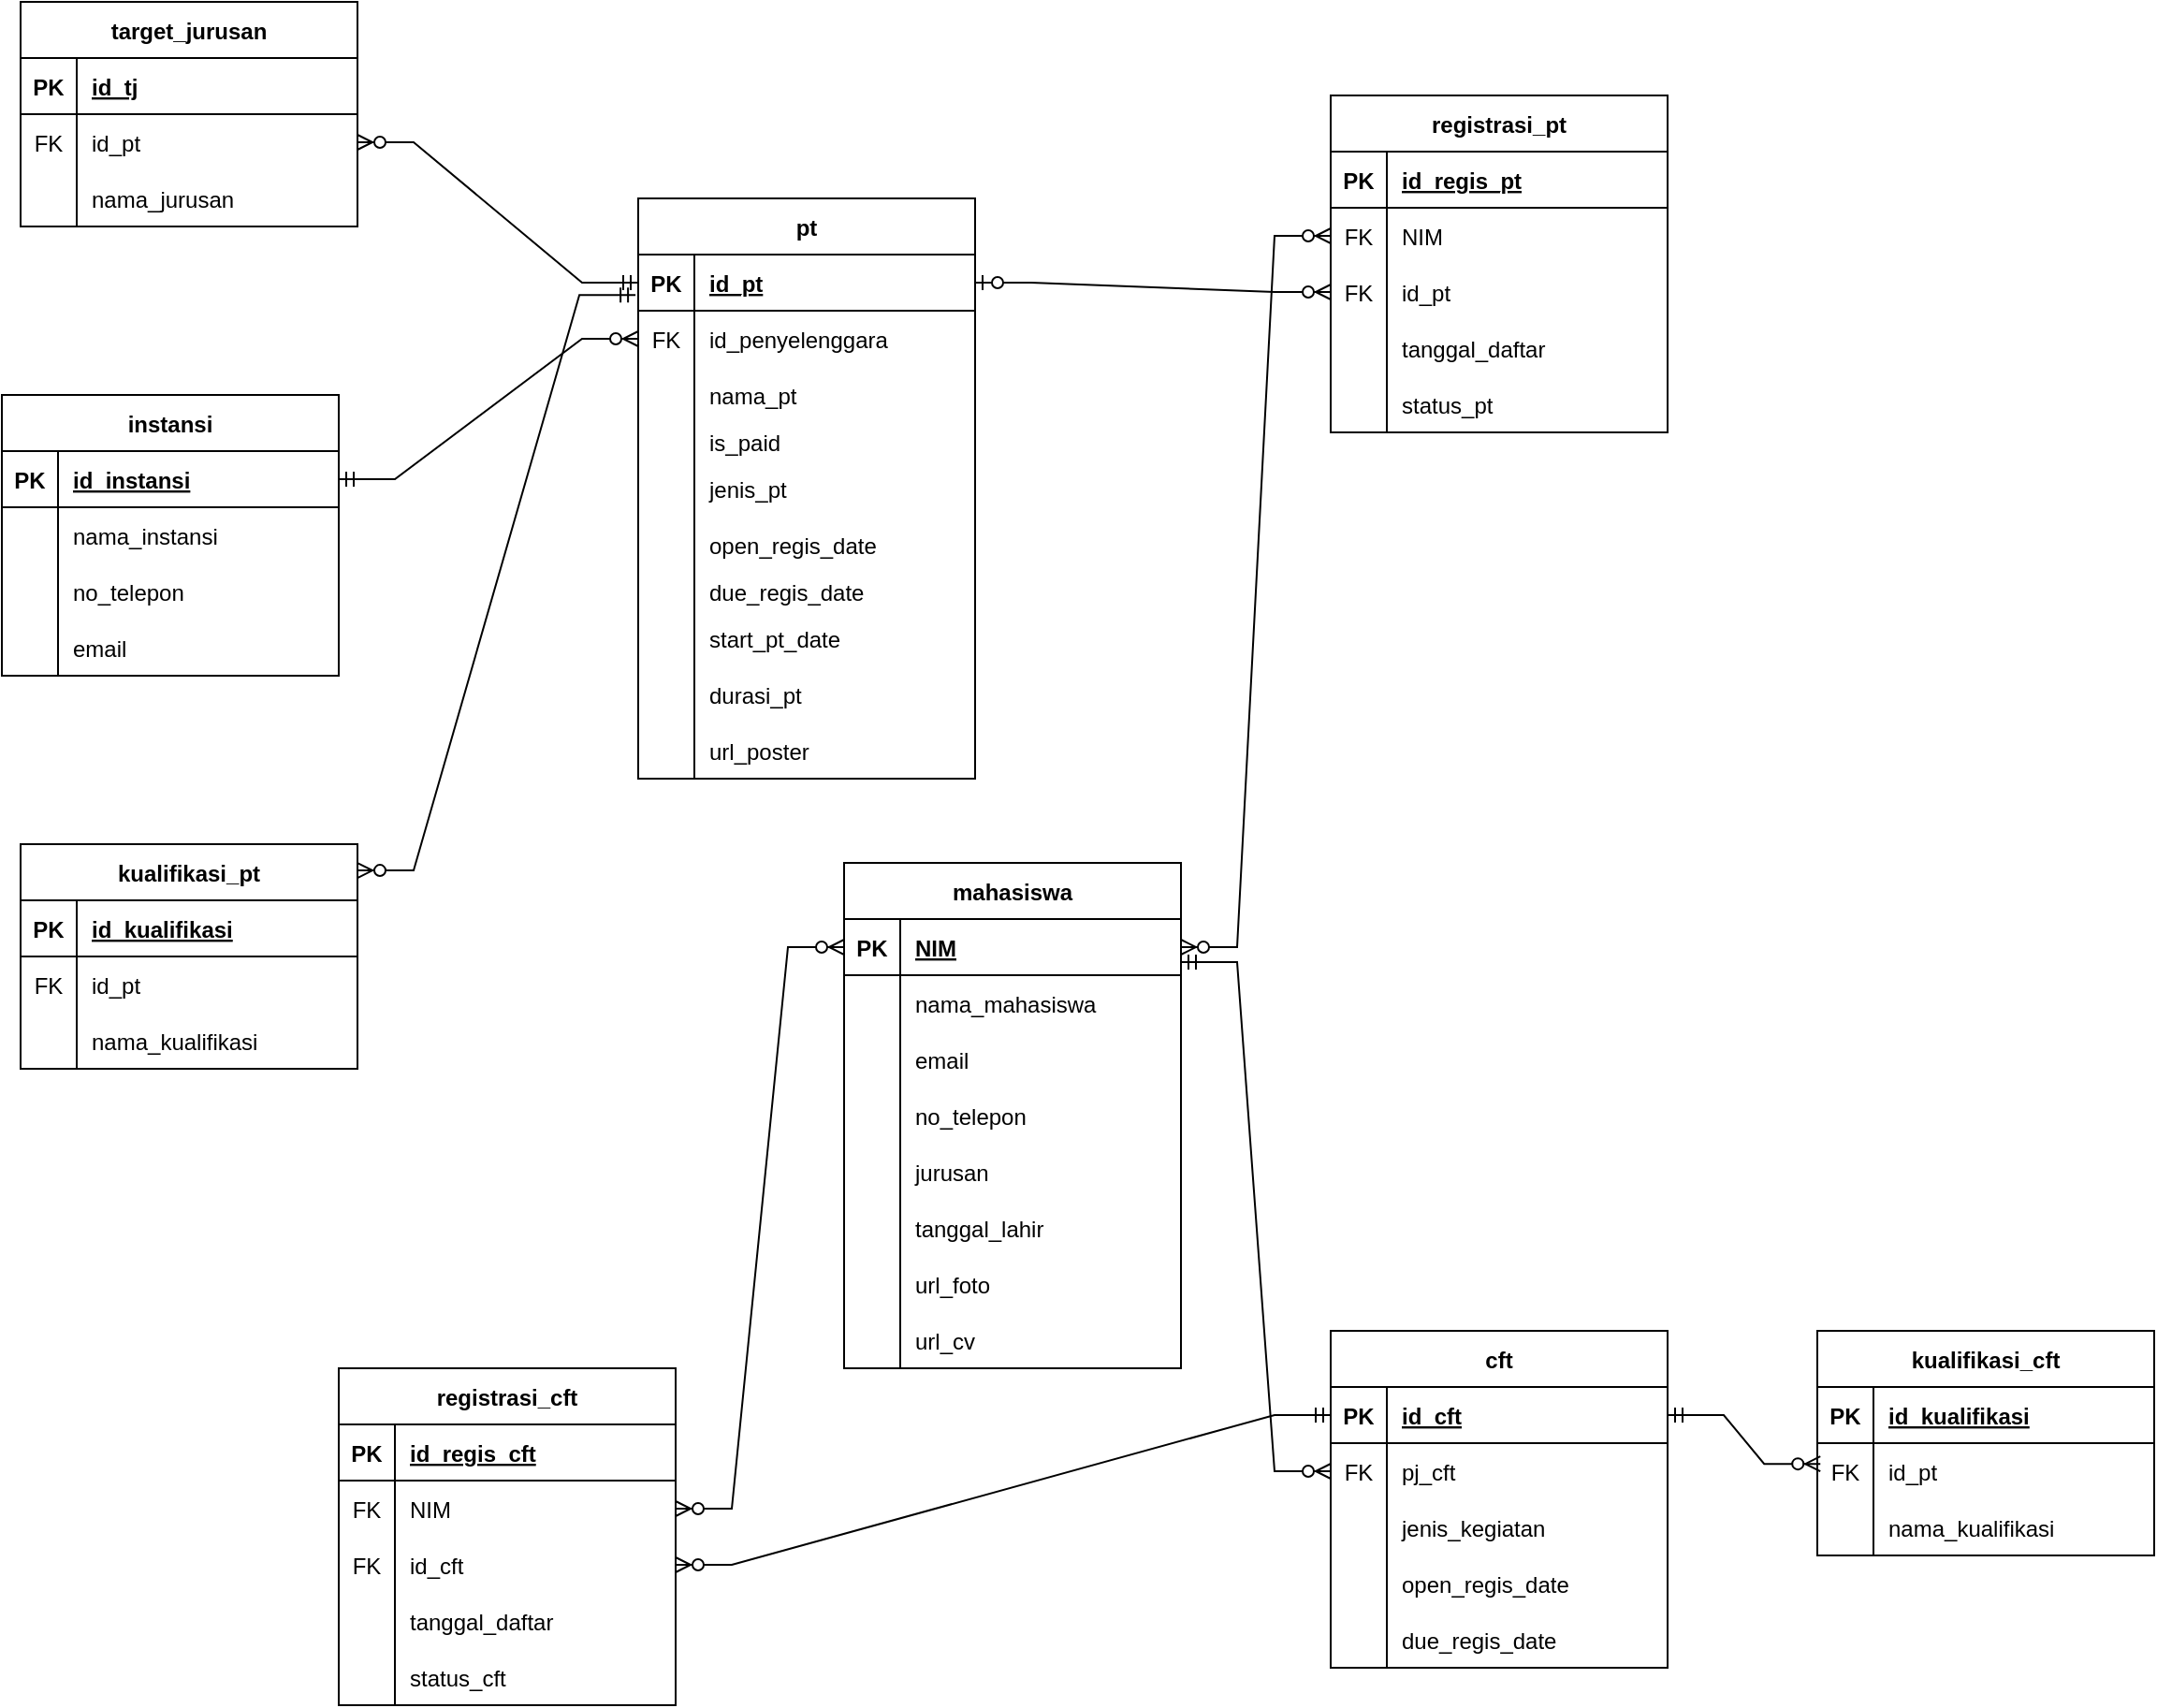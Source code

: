 <mxfile version="20.6.0" type="device"><diagram id="WjfUCQOOP_43zm4SCbay" name="Page-1"><mxGraphModel dx="3077" dy="1246" grid="1" gridSize="10" guides="1" tooltips="1" connect="1" arrows="1" fold="1" page="1" pageScale="1" pageWidth="850" pageHeight="1100" math="0" shadow="0"><root><mxCell id="0"/><mxCell id="1" parent="0"/><mxCell id="ryHp4ovBqDOJSFz37qGs-1" value="pt" style="shape=table;startSize=30;container=1;collapsible=1;childLayout=tableLayout;fixedRows=1;rowLines=0;fontStyle=1;align=center;resizeLast=1;" parent="1" vertex="1"><mxGeometry x="-140" y="165" width="180" height="310" as="geometry"/></mxCell><mxCell id="ryHp4ovBqDOJSFz37qGs-2" value="" style="shape=tableRow;horizontal=0;startSize=0;swimlaneHead=0;swimlaneBody=0;fillColor=none;collapsible=0;dropTarget=0;points=[[0,0.5],[1,0.5]];portConstraint=eastwest;top=0;left=0;right=0;bottom=1;" parent="ryHp4ovBqDOJSFz37qGs-1" vertex="1"><mxGeometry y="30" width="180" height="30" as="geometry"/></mxCell><mxCell id="ryHp4ovBqDOJSFz37qGs-3" value="PK" style="shape=partialRectangle;connectable=0;fillColor=none;top=0;left=0;bottom=0;right=0;fontStyle=1;overflow=hidden;" parent="ryHp4ovBqDOJSFz37qGs-2" vertex="1"><mxGeometry width="30" height="30" as="geometry"><mxRectangle width="30" height="30" as="alternateBounds"/></mxGeometry></mxCell><mxCell id="ryHp4ovBqDOJSFz37qGs-4" value="id_pt" style="shape=partialRectangle;connectable=0;fillColor=none;top=0;left=0;bottom=0;right=0;align=left;spacingLeft=6;fontStyle=5;overflow=hidden;" parent="ryHp4ovBqDOJSFz37qGs-2" vertex="1"><mxGeometry x="30" width="150" height="30" as="geometry"><mxRectangle width="150" height="30" as="alternateBounds"/></mxGeometry></mxCell><mxCell id="ryHp4ovBqDOJSFz37qGs-257" value="" style="shape=tableRow;horizontal=0;startSize=0;swimlaneHead=0;swimlaneBody=0;fillColor=none;collapsible=0;dropTarget=0;points=[[0,0.5],[1,0.5]];portConstraint=eastwest;top=0;left=0;right=0;bottom=0;" parent="ryHp4ovBqDOJSFz37qGs-1" vertex="1"><mxGeometry y="60" width="180" height="30" as="geometry"/></mxCell><mxCell id="ryHp4ovBqDOJSFz37qGs-258" value="FK" style="shape=partialRectangle;connectable=0;fillColor=none;top=0;left=0;bottom=0;right=0;fontStyle=0;overflow=hidden;" parent="ryHp4ovBqDOJSFz37qGs-257" vertex="1"><mxGeometry width="30" height="30" as="geometry"><mxRectangle width="30" height="30" as="alternateBounds"/></mxGeometry></mxCell><mxCell id="ryHp4ovBqDOJSFz37qGs-259" value="id_penyelenggara" style="shape=partialRectangle;connectable=0;fillColor=none;top=0;left=0;bottom=0;right=0;align=left;spacingLeft=6;fontStyle=0;overflow=hidden;" parent="ryHp4ovBqDOJSFz37qGs-257" vertex="1"><mxGeometry x="30" width="150" height="30" as="geometry"><mxRectangle width="150" height="30" as="alternateBounds"/></mxGeometry></mxCell><mxCell id="ryHp4ovBqDOJSFz37qGs-5" value="" style="shape=tableRow;horizontal=0;startSize=0;swimlaneHead=0;swimlaneBody=0;fillColor=none;collapsible=0;dropTarget=0;points=[[0,0.5],[1,0.5]];portConstraint=eastwest;top=0;left=0;right=0;bottom=0;" parent="ryHp4ovBqDOJSFz37qGs-1" vertex="1"><mxGeometry y="90" width="180" height="30" as="geometry"/></mxCell><mxCell id="ryHp4ovBqDOJSFz37qGs-6" value="" style="shape=partialRectangle;connectable=0;fillColor=none;top=0;left=0;bottom=0;right=0;editable=1;overflow=hidden;" parent="ryHp4ovBqDOJSFz37qGs-5" vertex="1"><mxGeometry width="30" height="30" as="geometry"><mxRectangle width="30" height="30" as="alternateBounds"/></mxGeometry></mxCell><mxCell id="ryHp4ovBqDOJSFz37qGs-7" value="nama_pt" style="shape=partialRectangle;connectable=0;fillColor=none;top=0;left=0;bottom=0;right=0;align=left;spacingLeft=6;overflow=hidden;" parent="ryHp4ovBqDOJSFz37qGs-5" vertex="1"><mxGeometry x="30" width="150" height="30" as="geometry"><mxRectangle width="150" height="30" as="alternateBounds"/></mxGeometry></mxCell><mxCell id="ryHp4ovBqDOJSFz37qGs-8" value="" style="shape=tableRow;horizontal=0;startSize=0;swimlaneHead=0;swimlaneBody=0;fillColor=none;collapsible=0;dropTarget=0;points=[[0,0.5],[1,0.5]];portConstraint=eastwest;top=0;left=0;right=0;bottom=0;" parent="ryHp4ovBqDOJSFz37qGs-1" vertex="1"><mxGeometry y="120" width="180" height="20" as="geometry"/></mxCell><mxCell id="ryHp4ovBqDOJSFz37qGs-9" value="" style="shape=partialRectangle;connectable=0;fillColor=none;top=0;left=0;bottom=0;right=0;editable=1;overflow=hidden;" parent="ryHp4ovBqDOJSFz37qGs-8" vertex="1"><mxGeometry width="30" height="20" as="geometry"><mxRectangle width="30" height="20" as="alternateBounds"/></mxGeometry></mxCell><mxCell id="ryHp4ovBqDOJSFz37qGs-10" value="is_paid" style="shape=partialRectangle;connectable=0;fillColor=none;top=0;left=0;bottom=0;right=0;align=left;spacingLeft=6;overflow=hidden;" parent="ryHp4ovBqDOJSFz37qGs-8" vertex="1"><mxGeometry x="30" width="150" height="20" as="geometry"><mxRectangle width="150" height="20" as="alternateBounds"/></mxGeometry></mxCell><mxCell id="ryHp4ovBqDOJSFz37qGs-11" value="" style="shape=tableRow;horizontal=0;startSize=0;swimlaneHead=0;swimlaneBody=0;fillColor=none;collapsible=0;dropTarget=0;points=[[0,0.5],[1,0.5]];portConstraint=eastwest;top=0;left=0;right=0;bottom=0;" parent="ryHp4ovBqDOJSFz37qGs-1" vertex="1"><mxGeometry y="140" width="180" height="30" as="geometry"/></mxCell><mxCell id="ryHp4ovBqDOJSFz37qGs-12" value="" style="shape=partialRectangle;connectable=0;fillColor=none;top=0;left=0;bottom=0;right=0;editable=1;overflow=hidden;" parent="ryHp4ovBqDOJSFz37qGs-11" vertex="1"><mxGeometry width="30" height="30" as="geometry"><mxRectangle width="30" height="30" as="alternateBounds"/></mxGeometry></mxCell><mxCell id="ryHp4ovBqDOJSFz37qGs-13" value="jenis_pt" style="shape=partialRectangle;connectable=0;fillColor=none;top=0;left=0;bottom=0;right=0;align=left;spacingLeft=6;overflow=hidden;" parent="ryHp4ovBqDOJSFz37qGs-11" vertex="1"><mxGeometry x="30" width="150" height="30" as="geometry"><mxRectangle width="150" height="30" as="alternateBounds"/></mxGeometry></mxCell><mxCell id="ryHp4ovBqDOJSFz37qGs-14" value="" style="shape=tableRow;horizontal=0;startSize=0;swimlaneHead=0;swimlaneBody=0;fillColor=none;collapsible=0;dropTarget=0;points=[[0,0.5],[1,0.5]];portConstraint=eastwest;top=0;left=0;right=0;bottom=0;" parent="ryHp4ovBqDOJSFz37qGs-1" vertex="1"><mxGeometry y="170" width="180" height="30" as="geometry"/></mxCell><mxCell id="ryHp4ovBqDOJSFz37qGs-15" value="" style="shape=partialRectangle;connectable=0;fillColor=none;top=0;left=0;bottom=0;right=0;editable=1;overflow=hidden;" parent="ryHp4ovBqDOJSFz37qGs-14" vertex="1"><mxGeometry width="30" height="30" as="geometry"><mxRectangle width="30" height="30" as="alternateBounds"/></mxGeometry></mxCell><mxCell id="ryHp4ovBqDOJSFz37qGs-16" value="open_regis_date    " style="shape=partialRectangle;connectable=0;fillColor=none;top=0;left=0;bottom=0;right=0;align=left;spacingLeft=6;overflow=hidden;" parent="ryHp4ovBqDOJSFz37qGs-14" vertex="1"><mxGeometry x="30" width="150" height="30" as="geometry"><mxRectangle width="150" height="30" as="alternateBounds"/></mxGeometry></mxCell><mxCell id="ryHp4ovBqDOJSFz37qGs-17" value="" style="shape=tableRow;horizontal=0;startSize=0;swimlaneHead=0;swimlaneBody=0;fillColor=none;collapsible=0;dropTarget=0;points=[[0,0.5],[1,0.5]];portConstraint=eastwest;top=0;left=0;right=0;bottom=0;" parent="ryHp4ovBqDOJSFz37qGs-1" vertex="1"><mxGeometry y="200" width="180" height="20" as="geometry"/></mxCell><mxCell id="ryHp4ovBqDOJSFz37qGs-18" value="" style="shape=partialRectangle;connectable=0;fillColor=none;top=0;left=0;bottom=0;right=0;editable=1;overflow=hidden;" parent="ryHp4ovBqDOJSFz37qGs-17" vertex="1"><mxGeometry width="30" height="20" as="geometry"><mxRectangle width="30" height="20" as="alternateBounds"/></mxGeometry></mxCell><mxCell id="ryHp4ovBqDOJSFz37qGs-19" value="due_regis_date" style="shape=partialRectangle;connectable=0;fillColor=none;top=0;left=0;bottom=0;right=0;align=left;spacingLeft=6;overflow=hidden;" parent="ryHp4ovBqDOJSFz37qGs-17" vertex="1"><mxGeometry x="30" width="150" height="20" as="geometry"><mxRectangle width="150" height="20" as="alternateBounds"/></mxGeometry></mxCell><mxCell id="ryHp4ovBqDOJSFz37qGs-20" value="" style="shape=tableRow;horizontal=0;startSize=0;swimlaneHead=0;swimlaneBody=0;fillColor=none;collapsible=0;dropTarget=0;points=[[0,0.5],[1,0.5]];portConstraint=eastwest;top=0;left=0;right=0;bottom=0;" parent="ryHp4ovBqDOJSFz37qGs-1" vertex="1"><mxGeometry y="220" width="180" height="30" as="geometry"/></mxCell><mxCell id="ryHp4ovBqDOJSFz37qGs-21" value="" style="shape=partialRectangle;connectable=0;fillColor=none;top=0;left=0;bottom=0;right=0;editable=1;overflow=hidden;" parent="ryHp4ovBqDOJSFz37qGs-20" vertex="1"><mxGeometry width="30" height="30" as="geometry"><mxRectangle width="30" height="30" as="alternateBounds"/></mxGeometry></mxCell><mxCell id="ryHp4ovBqDOJSFz37qGs-22" value="start_pt_date" style="shape=partialRectangle;connectable=0;fillColor=none;top=0;left=0;bottom=0;right=0;align=left;spacingLeft=6;overflow=hidden;" parent="ryHp4ovBqDOJSFz37qGs-20" vertex="1"><mxGeometry x="30" width="150" height="30" as="geometry"><mxRectangle width="150" height="30" as="alternateBounds"/></mxGeometry></mxCell><mxCell id="ryHp4ovBqDOJSFz37qGs-23" value="" style="shape=tableRow;horizontal=0;startSize=0;swimlaneHead=0;swimlaneBody=0;fillColor=none;collapsible=0;dropTarget=0;points=[[0,0.5],[1,0.5]];portConstraint=eastwest;top=0;left=0;right=0;bottom=0;" parent="ryHp4ovBqDOJSFz37qGs-1" vertex="1"><mxGeometry y="250" width="180" height="30" as="geometry"/></mxCell><mxCell id="ryHp4ovBqDOJSFz37qGs-24" value="" style="shape=partialRectangle;connectable=0;fillColor=none;top=0;left=0;bottom=0;right=0;editable=1;overflow=hidden;" parent="ryHp4ovBqDOJSFz37qGs-23" vertex="1"><mxGeometry width="30" height="30" as="geometry"><mxRectangle width="30" height="30" as="alternateBounds"/></mxGeometry></mxCell><mxCell id="ryHp4ovBqDOJSFz37qGs-25" value="durasi_pt" style="shape=partialRectangle;connectable=0;fillColor=none;top=0;left=0;bottom=0;right=0;align=left;spacingLeft=6;overflow=hidden;" parent="ryHp4ovBqDOJSFz37qGs-23" vertex="1"><mxGeometry x="30" width="150" height="30" as="geometry"><mxRectangle width="150" height="30" as="alternateBounds"/></mxGeometry></mxCell><mxCell id="ryHp4ovBqDOJSFz37qGs-33" value="" style="shape=tableRow;horizontal=0;startSize=0;swimlaneHead=0;swimlaneBody=0;fillColor=none;collapsible=0;dropTarget=0;points=[[0,0.5],[1,0.5]];portConstraint=eastwest;top=0;left=0;right=0;bottom=0;" parent="ryHp4ovBqDOJSFz37qGs-1" vertex="1"><mxGeometry y="280" width="180" height="30" as="geometry"/></mxCell><mxCell id="ryHp4ovBqDOJSFz37qGs-34" value="" style="shape=partialRectangle;connectable=0;fillColor=none;top=0;left=0;bottom=0;right=0;editable=1;overflow=hidden;" parent="ryHp4ovBqDOJSFz37qGs-33" vertex="1"><mxGeometry width="30" height="30" as="geometry"><mxRectangle width="30" height="30" as="alternateBounds"/></mxGeometry></mxCell><mxCell id="ryHp4ovBqDOJSFz37qGs-35" value="url_poster" style="shape=partialRectangle;connectable=0;fillColor=none;top=0;left=0;bottom=0;right=0;align=left;spacingLeft=6;overflow=hidden;" parent="ryHp4ovBqDOJSFz37qGs-33" vertex="1"><mxGeometry x="30" width="150" height="30" as="geometry"><mxRectangle width="150" height="30" as="alternateBounds"/></mxGeometry></mxCell><mxCell id="ryHp4ovBqDOJSFz37qGs-42" value="kualifikasi_pt" style="shape=table;startSize=30;container=1;collapsible=1;childLayout=tableLayout;fixedRows=1;rowLines=0;fontStyle=1;align=center;resizeLast=1;" parent="1" vertex="1"><mxGeometry x="-470" y="510" width="180" height="120" as="geometry"/></mxCell><mxCell id="ryHp4ovBqDOJSFz37qGs-43" value="" style="shape=tableRow;horizontal=0;startSize=0;swimlaneHead=0;swimlaneBody=0;fillColor=none;collapsible=0;dropTarget=0;points=[[0,0.5],[1,0.5]];portConstraint=eastwest;top=0;left=0;right=0;bottom=1;" parent="ryHp4ovBqDOJSFz37qGs-42" vertex="1"><mxGeometry y="30" width="180" height="30" as="geometry"/></mxCell><mxCell id="ryHp4ovBqDOJSFz37qGs-44" value="PK" style="shape=partialRectangle;connectable=0;fillColor=none;top=0;left=0;bottom=0;right=0;fontStyle=1;overflow=hidden;" parent="ryHp4ovBqDOJSFz37qGs-43" vertex="1"><mxGeometry width="30" height="30" as="geometry"><mxRectangle width="30" height="30" as="alternateBounds"/></mxGeometry></mxCell><mxCell id="ryHp4ovBqDOJSFz37qGs-45" value="id_kualifikasi" style="shape=partialRectangle;connectable=0;fillColor=none;top=0;left=0;bottom=0;right=0;align=left;spacingLeft=6;fontStyle=5;overflow=hidden;" parent="ryHp4ovBqDOJSFz37qGs-43" vertex="1"><mxGeometry x="30" width="150" height="30" as="geometry"><mxRectangle width="150" height="30" as="alternateBounds"/></mxGeometry></mxCell><mxCell id="ryHp4ovBqDOJSFz37qGs-58" value="" style="shape=tableRow;horizontal=0;startSize=0;swimlaneHead=0;swimlaneBody=0;fillColor=none;collapsible=0;dropTarget=0;points=[[0,0.5],[1,0.5]];portConstraint=eastwest;top=0;left=0;right=0;bottom=0;" parent="ryHp4ovBqDOJSFz37qGs-42" vertex="1"><mxGeometry y="60" width="180" height="30" as="geometry"/></mxCell><mxCell id="ryHp4ovBqDOJSFz37qGs-59" value="FK" style="shape=partialRectangle;connectable=0;fillColor=none;top=0;left=0;bottom=0;right=0;fontStyle=0;overflow=hidden;" parent="ryHp4ovBqDOJSFz37qGs-58" vertex="1"><mxGeometry width="30" height="30" as="geometry"><mxRectangle width="30" height="30" as="alternateBounds"/></mxGeometry></mxCell><mxCell id="ryHp4ovBqDOJSFz37qGs-60" value="id_pt" style="shape=partialRectangle;connectable=0;fillColor=none;top=0;left=0;bottom=0;right=0;align=left;spacingLeft=6;fontStyle=0;overflow=hidden;" parent="ryHp4ovBqDOJSFz37qGs-58" vertex="1"><mxGeometry x="30" width="150" height="30" as="geometry"><mxRectangle width="150" height="30" as="alternateBounds"/></mxGeometry></mxCell><mxCell id="ryHp4ovBqDOJSFz37qGs-61" value="" style="shape=tableRow;horizontal=0;startSize=0;swimlaneHead=0;swimlaneBody=0;fillColor=none;collapsible=0;dropTarget=0;points=[[0,0.5],[1,0.5]];portConstraint=eastwest;top=0;left=0;right=0;bottom=0;" parent="ryHp4ovBqDOJSFz37qGs-42" vertex="1"><mxGeometry y="90" width="180" height="30" as="geometry"/></mxCell><mxCell id="ryHp4ovBqDOJSFz37qGs-62" value="" style="shape=partialRectangle;connectable=0;fillColor=none;top=0;left=0;bottom=0;right=0;editable=1;overflow=hidden;" parent="ryHp4ovBqDOJSFz37qGs-61" vertex="1"><mxGeometry width="30" height="30" as="geometry"><mxRectangle width="30" height="30" as="alternateBounds"/></mxGeometry></mxCell><mxCell id="ryHp4ovBqDOJSFz37qGs-63" value="nama_kualifikasi" style="shape=partialRectangle;connectable=0;fillColor=none;top=0;left=0;bottom=0;right=0;align=left;spacingLeft=6;overflow=hidden;" parent="ryHp4ovBqDOJSFz37qGs-61" vertex="1"><mxGeometry x="30" width="150" height="30" as="geometry"><mxRectangle width="150" height="30" as="alternateBounds"/></mxGeometry></mxCell><mxCell id="ryHp4ovBqDOJSFz37qGs-64" value="target_jurusan" style="shape=table;startSize=30;container=1;collapsible=1;childLayout=tableLayout;fixedRows=1;rowLines=0;fontStyle=1;align=center;resizeLast=1;" parent="1" vertex="1"><mxGeometry x="-470" y="60" width="180" height="120" as="geometry"/></mxCell><mxCell id="ryHp4ovBqDOJSFz37qGs-65" value="" style="shape=tableRow;horizontal=0;startSize=0;swimlaneHead=0;swimlaneBody=0;fillColor=none;collapsible=0;dropTarget=0;points=[[0,0.5],[1,0.5]];portConstraint=eastwest;top=0;left=0;right=0;bottom=1;" parent="ryHp4ovBqDOJSFz37qGs-64" vertex="1"><mxGeometry y="30" width="180" height="30" as="geometry"/></mxCell><mxCell id="ryHp4ovBqDOJSFz37qGs-66" value="PK" style="shape=partialRectangle;connectable=0;fillColor=none;top=0;left=0;bottom=0;right=0;fontStyle=1;overflow=hidden;" parent="ryHp4ovBqDOJSFz37qGs-65" vertex="1"><mxGeometry width="30" height="30" as="geometry"><mxRectangle width="30" height="30" as="alternateBounds"/></mxGeometry></mxCell><mxCell id="ryHp4ovBqDOJSFz37qGs-67" value="id_tj" style="shape=partialRectangle;connectable=0;fillColor=none;top=0;left=0;bottom=0;right=0;align=left;spacingLeft=6;fontStyle=5;overflow=hidden;" parent="ryHp4ovBqDOJSFz37qGs-65" vertex="1"><mxGeometry x="30" width="150" height="30" as="geometry"><mxRectangle width="150" height="30" as="alternateBounds"/></mxGeometry></mxCell><mxCell id="ryHp4ovBqDOJSFz37qGs-77" value="" style="shape=tableRow;horizontal=0;startSize=0;swimlaneHead=0;swimlaneBody=0;fillColor=none;collapsible=0;dropTarget=0;points=[[0,0.5],[1,0.5]];portConstraint=eastwest;top=0;left=0;right=0;bottom=0;" parent="ryHp4ovBqDOJSFz37qGs-64" vertex="1"><mxGeometry y="60" width="180" height="30" as="geometry"/></mxCell><mxCell id="ryHp4ovBqDOJSFz37qGs-78" value="FK" style="shape=partialRectangle;connectable=0;fillColor=none;top=0;left=0;bottom=0;right=0;fontStyle=0;overflow=hidden;" parent="ryHp4ovBqDOJSFz37qGs-77" vertex="1"><mxGeometry width="30" height="30" as="geometry"><mxRectangle width="30" height="30" as="alternateBounds"/></mxGeometry></mxCell><mxCell id="ryHp4ovBqDOJSFz37qGs-79" value="id_pt" style="shape=partialRectangle;connectable=0;fillColor=none;top=0;left=0;bottom=0;right=0;align=left;spacingLeft=6;fontStyle=0;overflow=hidden;" parent="ryHp4ovBqDOJSFz37qGs-77" vertex="1"><mxGeometry x="30" width="150" height="30" as="geometry"><mxRectangle width="150" height="30" as="alternateBounds"/></mxGeometry></mxCell><mxCell id="ryHp4ovBqDOJSFz37qGs-74" value="" style="shape=tableRow;horizontal=0;startSize=0;swimlaneHead=0;swimlaneBody=0;fillColor=none;collapsible=0;dropTarget=0;points=[[0,0.5],[1,0.5]];portConstraint=eastwest;top=0;left=0;right=0;bottom=0;" parent="ryHp4ovBqDOJSFz37qGs-64" vertex="1"><mxGeometry y="90" width="180" height="30" as="geometry"/></mxCell><mxCell id="ryHp4ovBqDOJSFz37qGs-75" value="" style="shape=partialRectangle;connectable=0;fillColor=none;top=0;left=0;bottom=0;right=0;editable=1;overflow=hidden;" parent="ryHp4ovBqDOJSFz37qGs-74" vertex="1"><mxGeometry width="30" height="30" as="geometry"><mxRectangle width="30" height="30" as="alternateBounds"/></mxGeometry></mxCell><mxCell id="ryHp4ovBqDOJSFz37qGs-76" value="nama_jurusan" style="shape=partialRectangle;connectable=0;fillColor=none;top=0;left=0;bottom=0;right=0;align=left;spacingLeft=6;overflow=hidden;" parent="ryHp4ovBqDOJSFz37qGs-74" vertex="1"><mxGeometry x="30" width="150" height="30" as="geometry"><mxRectangle width="150" height="30" as="alternateBounds"/></mxGeometry></mxCell><mxCell id="ryHp4ovBqDOJSFz37qGs-80" value="" style="edgeStyle=entityRelationEdgeStyle;fontSize=12;html=1;endArrow=ERzeroToMany;startArrow=ERmandOne;rounded=0;exitX=0;exitY=0.5;exitDx=0;exitDy=0;entryX=1;entryY=0.5;entryDx=0;entryDy=0;" parent="1" source="ryHp4ovBqDOJSFz37qGs-2" target="ryHp4ovBqDOJSFz37qGs-77" edge="1"><mxGeometry width="100" height="100" relative="1" as="geometry"><mxPoint x="180" y="790" as="sourcePoint"/><mxPoint x="280" y="690" as="targetPoint"/></mxGeometry></mxCell><mxCell id="ryHp4ovBqDOJSFz37qGs-81" value="" style="edgeStyle=entityRelationEdgeStyle;fontSize=12;html=1;endArrow=ERzeroToMany;startArrow=ERmandOne;rounded=0;exitX=-0.008;exitY=0.721;exitDx=0;exitDy=0;exitPerimeter=0;entryX=1;entryY=0.117;entryDx=0;entryDy=0;entryPerimeter=0;" parent="1" source="ryHp4ovBqDOJSFz37qGs-2" target="ryHp4ovBqDOJSFz37qGs-42" edge="1"><mxGeometry width="100" height="100" relative="1" as="geometry"><mxPoint x="280" y="80" as="sourcePoint"/><mxPoint x="-420" y="445" as="targetPoint"/></mxGeometry></mxCell><mxCell id="ryHp4ovBqDOJSFz37qGs-82" value="mahasiswa" style="shape=table;startSize=30;container=1;collapsible=1;childLayout=tableLayout;fixedRows=1;rowLines=0;fontStyle=1;align=center;resizeLast=1;" parent="1" vertex="1"><mxGeometry x="-30" y="520" width="180" height="270" as="geometry"/></mxCell><mxCell id="ryHp4ovBqDOJSFz37qGs-83" value="" style="shape=tableRow;horizontal=0;startSize=0;swimlaneHead=0;swimlaneBody=0;fillColor=none;collapsible=0;dropTarget=0;points=[[0,0.5],[1,0.5]];portConstraint=eastwest;top=0;left=0;right=0;bottom=1;" parent="ryHp4ovBqDOJSFz37qGs-82" vertex="1"><mxGeometry y="30" width="180" height="30" as="geometry"/></mxCell><mxCell id="ryHp4ovBqDOJSFz37qGs-84" value="PK" style="shape=partialRectangle;connectable=0;fillColor=none;top=0;left=0;bottom=0;right=0;fontStyle=1;overflow=hidden;" parent="ryHp4ovBqDOJSFz37qGs-83" vertex="1"><mxGeometry width="30" height="30" as="geometry"><mxRectangle width="30" height="30" as="alternateBounds"/></mxGeometry></mxCell><mxCell id="ryHp4ovBqDOJSFz37qGs-85" value="NIM" style="shape=partialRectangle;connectable=0;fillColor=none;top=0;left=0;bottom=0;right=0;align=left;spacingLeft=6;fontStyle=5;overflow=hidden;" parent="ryHp4ovBqDOJSFz37qGs-83" vertex="1"><mxGeometry x="30" width="150" height="30" as="geometry"><mxRectangle width="150" height="30" as="alternateBounds"/></mxGeometry></mxCell><mxCell id="ryHp4ovBqDOJSFz37qGs-86" value="" style="shape=tableRow;horizontal=0;startSize=0;swimlaneHead=0;swimlaneBody=0;fillColor=none;collapsible=0;dropTarget=0;points=[[0,0.5],[1,0.5]];portConstraint=eastwest;top=0;left=0;right=0;bottom=0;" parent="ryHp4ovBqDOJSFz37qGs-82" vertex="1"><mxGeometry y="60" width="180" height="30" as="geometry"/></mxCell><mxCell id="ryHp4ovBqDOJSFz37qGs-87" value="" style="shape=partialRectangle;connectable=0;fillColor=none;top=0;left=0;bottom=0;right=0;editable=1;overflow=hidden;" parent="ryHp4ovBqDOJSFz37qGs-86" vertex="1"><mxGeometry width="30" height="30" as="geometry"><mxRectangle width="30" height="30" as="alternateBounds"/></mxGeometry></mxCell><mxCell id="ryHp4ovBqDOJSFz37qGs-88" value="nama_mahasiswa" style="shape=partialRectangle;connectable=0;fillColor=none;top=0;left=0;bottom=0;right=0;align=left;spacingLeft=6;overflow=hidden;" parent="ryHp4ovBqDOJSFz37qGs-86" vertex="1"><mxGeometry x="30" width="150" height="30" as="geometry"><mxRectangle width="150" height="30" as="alternateBounds"/></mxGeometry></mxCell><mxCell id="ryHp4ovBqDOJSFz37qGs-152" value="" style="shape=tableRow;horizontal=0;startSize=0;swimlaneHead=0;swimlaneBody=0;fillColor=none;collapsible=0;dropTarget=0;points=[[0,0.5],[1,0.5]];portConstraint=eastwest;top=0;left=0;right=0;bottom=0;" parent="ryHp4ovBqDOJSFz37qGs-82" vertex="1"><mxGeometry y="90" width="180" height="30" as="geometry"/></mxCell><mxCell id="ryHp4ovBqDOJSFz37qGs-153" value="" style="shape=partialRectangle;connectable=0;fillColor=none;top=0;left=0;bottom=0;right=0;editable=1;overflow=hidden;" parent="ryHp4ovBqDOJSFz37qGs-152" vertex="1"><mxGeometry width="30" height="30" as="geometry"><mxRectangle width="30" height="30" as="alternateBounds"/></mxGeometry></mxCell><mxCell id="ryHp4ovBqDOJSFz37qGs-154" value="email" style="shape=partialRectangle;connectable=0;fillColor=none;top=0;left=0;bottom=0;right=0;align=left;spacingLeft=6;overflow=hidden;" parent="ryHp4ovBqDOJSFz37qGs-152" vertex="1"><mxGeometry x="30" width="150" height="30" as="geometry"><mxRectangle width="150" height="30" as="alternateBounds"/></mxGeometry></mxCell><mxCell id="ryHp4ovBqDOJSFz37qGs-155" value="" style="shape=tableRow;horizontal=0;startSize=0;swimlaneHead=0;swimlaneBody=0;fillColor=none;collapsible=0;dropTarget=0;points=[[0,0.5],[1,0.5]];portConstraint=eastwest;top=0;left=0;right=0;bottom=0;" parent="ryHp4ovBqDOJSFz37qGs-82" vertex="1"><mxGeometry y="120" width="180" height="30" as="geometry"/></mxCell><mxCell id="ryHp4ovBqDOJSFz37qGs-156" value="" style="shape=partialRectangle;connectable=0;fillColor=none;top=0;left=0;bottom=0;right=0;editable=1;overflow=hidden;" parent="ryHp4ovBqDOJSFz37qGs-155" vertex="1"><mxGeometry width="30" height="30" as="geometry"><mxRectangle width="30" height="30" as="alternateBounds"/></mxGeometry></mxCell><mxCell id="ryHp4ovBqDOJSFz37qGs-157" value="no_telepon" style="shape=partialRectangle;connectable=0;fillColor=none;top=0;left=0;bottom=0;right=0;align=left;spacingLeft=6;overflow=hidden;" parent="ryHp4ovBqDOJSFz37qGs-155" vertex="1"><mxGeometry x="30" width="150" height="30" as="geometry"><mxRectangle width="150" height="30" as="alternateBounds"/></mxGeometry></mxCell><mxCell id="ryHp4ovBqDOJSFz37qGs-89" value="" style="shape=tableRow;horizontal=0;startSize=0;swimlaneHead=0;swimlaneBody=0;fillColor=none;collapsible=0;dropTarget=0;points=[[0,0.5],[1,0.5]];portConstraint=eastwest;top=0;left=0;right=0;bottom=0;" parent="ryHp4ovBqDOJSFz37qGs-82" vertex="1"><mxGeometry y="150" width="180" height="30" as="geometry"/></mxCell><mxCell id="ryHp4ovBqDOJSFz37qGs-90" value="" style="shape=partialRectangle;connectable=0;fillColor=none;top=0;left=0;bottom=0;right=0;editable=1;overflow=hidden;" parent="ryHp4ovBqDOJSFz37qGs-89" vertex="1"><mxGeometry width="30" height="30" as="geometry"><mxRectangle width="30" height="30" as="alternateBounds"/></mxGeometry></mxCell><mxCell id="ryHp4ovBqDOJSFz37qGs-91" value="jurusan" style="shape=partialRectangle;connectable=0;fillColor=none;top=0;left=0;bottom=0;right=0;align=left;spacingLeft=6;overflow=hidden;" parent="ryHp4ovBqDOJSFz37qGs-89" vertex="1"><mxGeometry x="30" width="150" height="30" as="geometry"><mxRectangle width="150" height="30" as="alternateBounds"/></mxGeometry></mxCell><mxCell id="ryHp4ovBqDOJSFz37qGs-121" value="" style="shape=tableRow;horizontal=0;startSize=0;swimlaneHead=0;swimlaneBody=0;fillColor=none;collapsible=0;dropTarget=0;points=[[0,0.5],[1,0.5]];portConstraint=eastwest;top=0;left=0;right=0;bottom=0;" parent="ryHp4ovBqDOJSFz37qGs-82" vertex="1"><mxGeometry y="180" width="180" height="30" as="geometry"/></mxCell><mxCell id="ryHp4ovBqDOJSFz37qGs-122" value="" style="shape=partialRectangle;connectable=0;fillColor=none;top=0;left=0;bottom=0;right=0;editable=1;overflow=hidden;" parent="ryHp4ovBqDOJSFz37qGs-121" vertex="1"><mxGeometry width="30" height="30" as="geometry"><mxRectangle width="30" height="30" as="alternateBounds"/></mxGeometry></mxCell><mxCell id="ryHp4ovBqDOJSFz37qGs-123" value="tanggal_lahir" style="shape=partialRectangle;connectable=0;fillColor=none;top=0;left=0;bottom=0;right=0;align=left;spacingLeft=6;overflow=hidden;" parent="ryHp4ovBqDOJSFz37qGs-121" vertex="1"><mxGeometry x="30" width="150" height="30" as="geometry"><mxRectangle width="150" height="30" as="alternateBounds"/></mxGeometry></mxCell><mxCell id="ryHp4ovBqDOJSFz37qGs-98" value="" style="shape=tableRow;horizontal=0;startSize=0;swimlaneHead=0;swimlaneBody=0;fillColor=none;collapsible=0;dropTarget=0;points=[[0,0.5],[1,0.5]];portConstraint=eastwest;top=0;left=0;right=0;bottom=0;" parent="ryHp4ovBqDOJSFz37qGs-82" vertex="1"><mxGeometry y="210" width="180" height="30" as="geometry"/></mxCell><mxCell id="ryHp4ovBqDOJSFz37qGs-99" value="" style="shape=partialRectangle;connectable=0;fillColor=none;top=0;left=0;bottom=0;right=0;editable=1;overflow=hidden;" parent="ryHp4ovBqDOJSFz37qGs-98" vertex="1"><mxGeometry width="30" height="30" as="geometry"><mxRectangle width="30" height="30" as="alternateBounds"/></mxGeometry></mxCell><mxCell id="ryHp4ovBqDOJSFz37qGs-100" value="url_foto" style="shape=partialRectangle;connectable=0;fillColor=none;top=0;left=0;bottom=0;right=0;align=left;spacingLeft=6;overflow=hidden;" parent="ryHp4ovBqDOJSFz37qGs-98" vertex="1"><mxGeometry x="30" width="150" height="30" as="geometry"><mxRectangle width="150" height="30" as="alternateBounds"/></mxGeometry></mxCell><mxCell id="ryHp4ovBqDOJSFz37qGs-101" value="" style="shape=tableRow;horizontal=0;startSize=0;swimlaneHead=0;swimlaneBody=0;fillColor=none;collapsible=0;dropTarget=0;points=[[0,0.5],[1,0.5]];portConstraint=eastwest;top=0;left=0;right=0;bottom=0;" parent="ryHp4ovBqDOJSFz37qGs-82" vertex="1"><mxGeometry y="240" width="180" height="30" as="geometry"/></mxCell><mxCell id="ryHp4ovBqDOJSFz37qGs-102" value="" style="shape=partialRectangle;connectable=0;fillColor=none;top=0;left=0;bottom=0;right=0;editable=1;overflow=hidden;" parent="ryHp4ovBqDOJSFz37qGs-101" vertex="1"><mxGeometry width="30" height="30" as="geometry"><mxRectangle width="30" height="30" as="alternateBounds"/></mxGeometry></mxCell><mxCell id="ryHp4ovBqDOJSFz37qGs-103" value="url_cv" style="shape=partialRectangle;connectable=0;fillColor=none;top=0;left=0;bottom=0;right=0;align=left;spacingLeft=6;overflow=hidden;" parent="ryHp4ovBqDOJSFz37qGs-101" vertex="1"><mxGeometry x="30" width="150" height="30" as="geometry"><mxRectangle width="150" height="30" as="alternateBounds"/></mxGeometry></mxCell><mxCell id="ryHp4ovBqDOJSFz37qGs-104" value="registrasi_pt" style="shape=table;startSize=30;container=1;collapsible=1;childLayout=tableLayout;fixedRows=1;rowLines=0;fontStyle=1;align=center;resizeLast=1;" parent="1" vertex="1"><mxGeometry x="230" y="110" width="180" height="180.0" as="geometry"/></mxCell><mxCell id="ryHp4ovBqDOJSFz37qGs-105" value="" style="shape=tableRow;horizontal=0;startSize=0;swimlaneHead=0;swimlaneBody=0;fillColor=none;collapsible=0;dropTarget=0;points=[[0,0.5],[1,0.5]];portConstraint=eastwest;top=0;left=0;right=0;bottom=1;" parent="ryHp4ovBqDOJSFz37qGs-104" vertex="1"><mxGeometry y="30" width="180" height="30" as="geometry"/></mxCell><mxCell id="ryHp4ovBqDOJSFz37qGs-106" value="PK" style="shape=partialRectangle;connectable=0;fillColor=none;top=0;left=0;bottom=0;right=0;fontStyle=1;overflow=hidden;" parent="ryHp4ovBqDOJSFz37qGs-105" vertex="1"><mxGeometry width="30" height="30" as="geometry"><mxRectangle width="30" height="30" as="alternateBounds"/></mxGeometry></mxCell><mxCell id="ryHp4ovBqDOJSFz37qGs-107" value="id_regis_pt" style="shape=partialRectangle;connectable=0;fillColor=none;top=0;left=0;bottom=0;right=0;align=left;spacingLeft=6;fontStyle=5;overflow=hidden;" parent="ryHp4ovBqDOJSFz37qGs-105" vertex="1"><mxGeometry x="30" width="150" height="30" as="geometry"><mxRectangle width="150" height="30" as="alternateBounds"/></mxGeometry></mxCell><mxCell id="ryHp4ovBqDOJSFz37qGs-128" value="" style="shape=tableRow;horizontal=0;startSize=0;swimlaneHead=0;swimlaneBody=0;fillColor=none;collapsible=0;dropTarget=0;points=[[0,0.5],[1,0.5]];portConstraint=eastwest;top=0;left=0;right=0;bottom=0;" parent="ryHp4ovBqDOJSFz37qGs-104" vertex="1"><mxGeometry y="60" width="180" height="30" as="geometry"/></mxCell><mxCell id="ryHp4ovBqDOJSFz37qGs-129" value="FK" style="shape=partialRectangle;connectable=0;fillColor=none;top=0;left=0;bottom=0;right=0;fontStyle=0;overflow=hidden;" parent="ryHp4ovBqDOJSFz37qGs-128" vertex="1"><mxGeometry width="30" height="30" as="geometry"><mxRectangle width="30" height="30" as="alternateBounds"/></mxGeometry></mxCell><mxCell id="ryHp4ovBqDOJSFz37qGs-130" value="NIM" style="shape=partialRectangle;connectable=0;fillColor=none;top=0;left=0;bottom=0;right=0;align=left;spacingLeft=6;fontStyle=0;overflow=hidden;" parent="ryHp4ovBqDOJSFz37qGs-128" vertex="1"><mxGeometry x="30" width="150" height="30" as="geometry"><mxRectangle width="150" height="30" as="alternateBounds"/></mxGeometry></mxCell><mxCell id="ryHp4ovBqDOJSFz37qGs-131" value="" style="shape=tableRow;horizontal=0;startSize=0;swimlaneHead=0;swimlaneBody=0;fillColor=none;collapsible=0;dropTarget=0;points=[[0,0.5],[1,0.5]];portConstraint=eastwest;top=0;left=0;right=0;bottom=0;" parent="ryHp4ovBqDOJSFz37qGs-104" vertex="1"><mxGeometry y="90" width="180" height="30" as="geometry"/></mxCell><mxCell id="ryHp4ovBqDOJSFz37qGs-132" value="FK" style="shape=partialRectangle;connectable=0;fillColor=none;top=0;left=0;bottom=0;right=0;fontStyle=0;overflow=hidden;" parent="ryHp4ovBqDOJSFz37qGs-131" vertex="1"><mxGeometry width="30" height="30" as="geometry"><mxRectangle width="30" height="30" as="alternateBounds"/></mxGeometry></mxCell><mxCell id="ryHp4ovBqDOJSFz37qGs-133" value="id_pt" style="shape=partialRectangle;connectable=0;fillColor=none;top=0;left=0;bottom=0;right=0;align=left;spacingLeft=6;fontStyle=0;overflow=hidden;" parent="ryHp4ovBqDOJSFz37qGs-131" vertex="1"><mxGeometry x="30" width="150" height="30" as="geometry"><mxRectangle width="150" height="30" as="alternateBounds"/></mxGeometry></mxCell><mxCell id="ryHp4ovBqDOJSFz37qGs-108" value="" style="shape=tableRow;horizontal=0;startSize=0;swimlaneHead=0;swimlaneBody=0;fillColor=none;collapsible=0;dropTarget=0;points=[[0,0.5],[1,0.5]];portConstraint=eastwest;top=0;left=0;right=0;bottom=0;" parent="ryHp4ovBqDOJSFz37qGs-104" vertex="1"><mxGeometry y="120" width="180" height="30" as="geometry"/></mxCell><mxCell id="ryHp4ovBqDOJSFz37qGs-109" value="" style="shape=partialRectangle;connectable=0;fillColor=none;top=0;left=0;bottom=0;right=0;editable=1;overflow=hidden;" parent="ryHp4ovBqDOJSFz37qGs-108" vertex="1"><mxGeometry width="30" height="30" as="geometry"><mxRectangle width="30" height="30" as="alternateBounds"/></mxGeometry></mxCell><mxCell id="ryHp4ovBqDOJSFz37qGs-110" value="tanggal_daftar" style="shape=partialRectangle;connectable=0;fillColor=none;top=0;left=0;bottom=0;right=0;align=left;spacingLeft=6;overflow=hidden;" parent="ryHp4ovBqDOJSFz37qGs-108" vertex="1"><mxGeometry x="30" width="150" height="30" as="geometry"><mxRectangle width="150" height="30" as="alternateBounds"/></mxGeometry></mxCell><mxCell id="ryHp4ovBqDOJSFz37qGs-111" value="" style="shape=tableRow;horizontal=0;startSize=0;swimlaneHead=0;swimlaneBody=0;fillColor=none;collapsible=0;dropTarget=0;points=[[0,0.5],[1,0.5]];portConstraint=eastwest;top=0;left=0;right=0;bottom=0;" parent="ryHp4ovBqDOJSFz37qGs-104" vertex="1"><mxGeometry y="150" width="180" height="30" as="geometry"/></mxCell><mxCell id="ryHp4ovBqDOJSFz37qGs-112" value="" style="shape=partialRectangle;connectable=0;fillColor=none;top=0;left=0;bottom=0;right=0;editable=1;overflow=hidden;" parent="ryHp4ovBqDOJSFz37qGs-111" vertex="1"><mxGeometry width="30" height="30" as="geometry"><mxRectangle width="30" height="30" as="alternateBounds"/></mxGeometry></mxCell><mxCell id="ryHp4ovBqDOJSFz37qGs-113" value="status_pt" style="shape=partialRectangle;connectable=0;fillColor=none;top=0;left=0;bottom=0;right=0;align=left;spacingLeft=6;overflow=hidden;" parent="ryHp4ovBqDOJSFz37qGs-111" vertex="1"><mxGeometry x="30" width="150" height="30" as="geometry"><mxRectangle width="150" height="30" as="alternateBounds"/></mxGeometry></mxCell><mxCell id="ryHp4ovBqDOJSFz37qGs-134" value="" style="edgeStyle=entityRelationEdgeStyle;fontSize=12;html=1;endArrow=ERzeroToMany;endFill=1;startArrow=ERzeroToMany;rounded=0;exitX=1;exitY=0.5;exitDx=0;exitDy=0;entryX=0;entryY=0.5;entryDx=0;entryDy=0;" parent="1" source="ryHp4ovBqDOJSFz37qGs-83" target="ryHp4ovBqDOJSFz37qGs-128" edge="1"><mxGeometry width="100" height="100" relative="1" as="geometry"><mxPoint x="630" y="810" as="sourcePoint"/><mxPoint x="190" y="250" as="targetPoint"/></mxGeometry></mxCell><mxCell id="ryHp4ovBqDOJSFz37qGs-135" value="" style="edgeStyle=entityRelationEdgeStyle;fontSize=12;html=1;endArrow=ERzeroToMany;startArrow=ERzeroToOne;rounded=0;entryX=0;entryY=0.5;entryDx=0;entryDy=0;" parent="1" source="ryHp4ovBqDOJSFz37qGs-2" target="ryHp4ovBqDOJSFz37qGs-131" edge="1"><mxGeometry width="100" height="100" relative="1" as="geometry"><mxPoint x="450" y="640" as="sourcePoint"/><mxPoint x="-240" y="705" as="targetPoint"/></mxGeometry></mxCell><mxCell id="ryHp4ovBqDOJSFz37qGs-136" value="cft" style="shape=table;startSize=30;container=1;collapsible=1;childLayout=tableLayout;fixedRows=1;rowLines=0;fontStyle=1;align=center;resizeLast=1;" parent="1" vertex="1"><mxGeometry x="230" y="770" width="180" height="180" as="geometry"/></mxCell><mxCell id="ryHp4ovBqDOJSFz37qGs-137" value="" style="shape=tableRow;horizontal=0;startSize=0;swimlaneHead=0;swimlaneBody=0;fillColor=none;collapsible=0;dropTarget=0;points=[[0,0.5],[1,0.5]];portConstraint=eastwest;top=0;left=0;right=0;bottom=1;" parent="ryHp4ovBqDOJSFz37qGs-136" vertex="1"><mxGeometry y="30" width="180" height="30" as="geometry"/></mxCell><mxCell id="ryHp4ovBqDOJSFz37qGs-138" value="PK" style="shape=partialRectangle;connectable=0;fillColor=none;top=0;left=0;bottom=0;right=0;fontStyle=1;overflow=hidden;" parent="ryHp4ovBqDOJSFz37qGs-137" vertex="1"><mxGeometry width="30" height="30" as="geometry"><mxRectangle width="30" height="30" as="alternateBounds"/></mxGeometry></mxCell><mxCell id="ryHp4ovBqDOJSFz37qGs-139" value="id_cft" style="shape=partialRectangle;connectable=0;fillColor=none;top=0;left=0;bottom=0;right=0;align=left;spacingLeft=6;fontStyle=5;overflow=hidden;" parent="ryHp4ovBqDOJSFz37qGs-137" vertex="1"><mxGeometry x="30" width="150" height="30" as="geometry"><mxRectangle width="150" height="30" as="alternateBounds"/></mxGeometry></mxCell><mxCell id="ryHp4ovBqDOJSFz37qGs-187" value="" style="shape=tableRow;horizontal=0;startSize=0;swimlaneHead=0;swimlaneBody=0;fillColor=none;collapsible=0;dropTarget=0;points=[[0,0.5],[1,0.5]];portConstraint=eastwest;top=0;left=0;right=0;bottom=0;" parent="ryHp4ovBqDOJSFz37qGs-136" vertex="1"><mxGeometry y="60" width="180" height="30" as="geometry"/></mxCell><mxCell id="ryHp4ovBqDOJSFz37qGs-188" value="FK" style="shape=partialRectangle;connectable=0;fillColor=none;top=0;left=0;bottom=0;right=0;fontStyle=0;overflow=hidden;" parent="ryHp4ovBqDOJSFz37qGs-187" vertex="1"><mxGeometry width="30" height="30" as="geometry"><mxRectangle width="30" height="30" as="alternateBounds"/></mxGeometry></mxCell><mxCell id="ryHp4ovBqDOJSFz37qGs-189" value="pj_cft" style="shape=partialRectangle;connectable=0;fillColor=none;top=0;left=0;bottom=0;right=0;align=left;spacingLeft=6;fontStyle=0;overflow=hidden;" parent="ryHp4ovBqDOJSFz37qGs-187" vertex="1"><mxGeometry x="30" width="150" height="30" as="geometry"><mxRectangle width="150" height="30" as="alternateBounds"/></mxGeometry></mxCell><mxCell id="ryHp4ovBqDOJSFz37qGs-140" value="" style="shape=tableRow;horizontal=0;startSize=0;swimlaneHead=0;swimlaneBody=0;fillColor=none;collapsible=0;dropTarget=0;points=[[0,0.5],[1,0.5]];portConstraint=eastwest;top=0;left=0;right=0;bottom=0;" parent="ryHp4ovBqDOJSFz37qGs-136" vertex="1"><mxGeometry y="90" width="180" height="30" as="geometry"/></mxCell><mxCell id="ryHp4ovBqDOJSFz37qGs-141" value="" style="shape=partialRectangle;connectable=0;fillColor=none;top=0;left=0;bottom=0;right=0;editable=1;overflow=hidden;" parent="ryHp4ovBqDOJSFz37qGs-140" vertex="1"><mxGeometry width="30" height="30" as="geometry"><mxRectangle width="30" height="30" as="alternateBounds"/></mxGeometry></mxCell><mxCell id="ryHp4ovBqDOJSFz37qGs-142" value="jenis_kegiatan" style="shape=partialRectangle;connectable=0;fillColor=none;top=0;left=0;bottom=0;right=0;align=left;spacingLeft=6;overflow=hidden;" parent="ryHp4ovBqDOJSFz37qGs-140" vertex="1"><mxGeometry x="30" width="150" height="30" as="geometry"><mxRectangle width="150" height="30" as="alternateBounds"/></mxGeometry></mxCell><mxCell id="ryHp4ovBqDOJSFz37qGs-143" value="" style="shape=tableRow;horizontal=0;startSize=0;swimlaneHead=0;swimlaneBody=0;fillColor=none;collapsible=0;dropTarget=0;points=[[0,0.5],[1,0.5]];portConstraint=eastwest;top=0;left=0;right=0;bottom=0;" parent="ryHp4ovBqDOJSFz37qGs-136" vertex="1"><mxGeometry y="120" width="180" height="30" as="geometry"/></mxCell><mxCell id="ryHp4ovBqDOJSFz37qGs-144" value="" style="shape=partialRectangle;connectable=0;fillColor=none;top=0;left=0;bottom=0;right=0;editable=1;overflow=hidden;" parent="ryHp4ovBqDOJSFz37qGs-143" vertex="1"><mxGeometry width="30" height="30" as="geometry"><mxRectangle width="30" height="30" as="alternateBounds"/></mxGeometry></mxCell><mxCell id="ryHp4ovBqDOJSFz37qGs-145" value="open_regis_date" style="shape=partialRectangle;connectable=0;fillColor=none;top=0;left=0;bottom=0;right=0;align=left;spacingLeft=6;overflow=hidden;" parent="ryHp4ovBqDOJSFz37qGs-143" vertex="1"><mxGeometry x="30" width="150" height="30" as="geometry"><mxRectangle width="150" height="30" as="alternateBounds"/></mxGeometry></mxCell><mxCell id="ryHp4ovBqDOJSFz37qGs-146" value="" style="shape=tableRow;horizontal=0;startSize=0;swimlaneHead=0;swimlaneBody=0;fillColor=none;collapsible=0;dropTarget=0;points=[[0,0.5],[1,0.5]];portConstraint=eastwest;top=0;left=0;right=0;bottom=0;" parent="ryHp4ovBqDOJSFz37qGs-136" vertex="1"><mxGeometry y="150" width="180" height="30" as="geometry"/></mxCell><mxCell id="ryHp4ovBqDOJSFz37qGs-147" value="" style="shape=partialRectangle;connectable=0;fillColor=none;top=0;left=0;bottom=0;right=0;editable=1;overflow=hidden;" parent="ryHp4ovBqDOJSFz37qGs-146" vertex="1"><mxGeometry width="30" height="30" as="geometry"><mxRectangle width="30" height="30" as="alternateBounds"/></mxGeometry></mxCell><mxCell id="ryHp4ovBqDOJSFz37qGs-148" value="due_regis_date" style="shape=partialRectangle;connectable=0;fillColor=none;top=0;left=0;bottom=0;right=0;align=left;spacingLeft=6;overflow=hidden;" parent="ryHp4ovBqDOJSFz37qGs-146" vertex="1"><mxGeometry x="30" width="150" height="30" as="geometry"><mxRectangle width="150" height="30" as="alternateBounds"/></mxGeometry></mxCell><mxCell id="ryHp4ovBqDOJSFz37qGs-158" value="registrasi_cft" style="shape=table;startSize=30;container=1;collapsible=1;childLayout=tableLayout;fixedRows=1;rowLines=0;fontStyle=1;align=center;resizeLast=1;" parent="1" vertex="1"><mxGeometry x="-300" y="790" width="180" height="180" as="geometry"/></mxCell><mxCell id="ryHp4ovBqDOJSFz37qGs-159" value="" style="shape=tableRow;horizontal=0;startSize=0;swimlaneHead=0;swimlaneBody=0;fillColor=none;collapsible=0;dropTarget=0;points=[[0,0.5],[1,0.5]];portConstraint=eastwest;top=0;left=0;right=0;bottom=1;" parent="ryHp4ovBqDOJSFz37qGs-158" vertex="1"><mxGeometry y="30" width="180" height="30" as="geometry"/></mxCell><mxCell id="ryHp4ovBqDOJSFz37qGs-160" value="PK" style="shape=partialRectangle;connectable=0;fillColor=none;top=0;left=0;bottom=0;right=0;fontStyle=1;overflow=hidden;" parent="ryHp4ovBqDOJSFz37qGs-159" vertex="1"><mxGeometry width="30" height="30" as="geometry"><mxRectangle width="30" height="30" as="alternateBounds"/></mxGeometry></mxCell><mxCell id="ryHp4ovBqDOJSFz37qGs-161" value="id_regis_cft" style="shape=partialRectangle;connectable=0;fillColor=none;top=0;left=0;bottom=0;right=0;align=left;spacingLeft=6;fontStyle=5;overflow=hidden;" parent="ryHp4ovBqDOJSFz37qGs-159" vertex="1"><mxGeometry x="30" width="150" height="30" as="geometry"><mxRectangle width="150" height="30" as="alternateBounds"/></mxGeometry></mxCell><mxCell id="ryHp4ovBqDOJSFz37qGs-175" value="" style="shape=tableRow;horizontal=0;startSize=0;swimlaneHead=0;swimlaneBody=0;fillColor=none;collapsible=0;dropTarget=0;points=[[0,0.5],[1,0.5]];portConstraint=eastwest;top=0;left=0;right=0;bottom=0;" parent="ryHp4ovBqDOJSFz37qGs-158" vertex="1"><mxGeometry y="60" width="180" height="30" as="geometry"/></mxCell><mxCell id="ryHp4ovBqDOJSFz37qGs-176" value="FK" style="shape=partialRectangle;connectable=0;fillColor=none;top=0;left=0;bottom=0;right=0;fontStyle=0;overflow=hidden;" parent="ryHp4ovBqDOJSFz37qGs-175" vertex="1"><mxGeometry width="30" height="30" as="geometry"><mxRectangle width="30" height="30" as="alternateBounds"/></mxGeometry></mxCell><mxCell id="ryHp4ovBqDOJSFz37qGs-177" value="NIM" style="shape=partialRectangle;connectable=0;fillColor=none;top=0;left=0;bottom=0;right=0;align=left;spacingLeft=6;fontStyle=0;overflow=hidden;" parent="ryHp4ovBqDOJSFz37qGs-175" vertex="1"><mxGeometry x="30" width="150" height="30" as="geometry"><mxRectangle width="150" height="30" as="alternateBounds"/></mxGeometry></mxCell><mxCell id="ryHp4ovBqDOJSFz37qGs-178" value="" style="shape=tableRow;horizontal=0;startSize=0;swimlaneHead=0;swimlaneBody=0;fillColor=none;collapsible=0;dropTarget=0;points=[[0,0.5],[1,0.5]];portConstraint=eastwest;top=0;left=0;right=0;bottom=0;" parent="ryHp4ovBqDOJSFz37qGs-158" vertex="1"><mxGeometry y="90" width="180" height="30" as="geometry"/></mxCell><mxCell id="ryHp4ovBqDOJSFz37qGs-179" value="FK" style="shape=partialRectangle;connectable=0;fillColor=none;top=0;left=0;bottom=0;right=0;fontStyle=0;overflow=hidden;" parent="ryHp4ovBqDOJSFz37qGs-178" vertex="1"><mxGeometry width="30" height="30" as="geometry"><mxRectangle width="30" height="30" as="alternateBounds"/></mxGeometry></mxCell><mxCell id="ryHp4ovBqDOJSFz37qGs-180" value="id_cft" style="shape=partialRectangle;connectable=0;fillColor=none;top=0;left=0;bottom=0;right=0;align=left;spacingLeft=6;fontStyle=0;overflow=hidden;" parent="ryHp4ovBqDOJSFz37qGs-178" vertex="1"><mxGeometry x="30" width="150" height="30" as="geometry"><mxRectangle width="150" height="30" as="alternateBounds"/></mxGeometry></mxCell><mxCell id="ryHp4ovBqDOJSFz37qGs-162" value="" style="shape=tableRow;horizontal=0;startSize=0;swimlaneHead=0;swimlaneBody=0;fillColor=none;collapsible=0;dropTarget=0;points=[[0,0.5],[1,0.5]];portConstraint=eastwest;top=0;left=0;right=0;bottom=0;" parent="ryHp4ovBqDOJSFz37qGs-158" vertex="1"><mxGeometry y="120" width="180" height="30" as="geometry"/></mxCell><mxCell id="ryHp4ovBqDOJSFz37qGs-163" value="" style="shape=partialRectangle;connectable=0;fillColor=none;top=0;left=0;bottom=0;right=0;editable=1;overflow=hidden;" parent="ryHp4ovBqDOJSFz37qGs-162" vertex="1"><mxGeometry width="30" height="30" as="geometry"><mxRectangle width="30" height="30" as="alternateBounds"/></mxGeometry></mxCell><mxCell id="ryHp4ovBqDOJSFz37qGs-164" value="tanggal_daftar" style="shape=partialRectangle;connectable=0;fillColor=none;top=0;left=0;bottom=0;right=0;align=left;spacingLeft=6;overflow=hidden;" parent="ryHp4ovBqDOJSFz37qGs-162" vertex="1"><mxGeometry x="30" width="150" height="30" as="geometry"><mxRectangle width="150" height="30" as="alternateBounds"/></mxGeometry></mxCell><mxCell id="ryHp4ovBqDOJSFz37qGs-165" value="" style="shape=tableRow;horizontal=0;startSize=0;swimlaneHead=0;swimlaneBody=0;fillColor=none;collapsible=0;dropTarget=0;points=[[0,0.5],[1,0.5]];portConstraint=eastwest;top=0;left=0;right=0;bottom=0;" parent="ryHp4ovBqDOJSFz37qGs-158" vertex="1"><mxGeometry y="150" width="180" height="30" as="geometry"/></mxCell><mxCell id="ryHp4ovBqDOJSFz37qGs-166" value="" style="shape=partialRectangle;connectable=0;fillColor=none;top=0;left=0;bottom=0;right=0;editable=1;overflow=hidden;" parent="ryHp4ovBqDOJSFz37qGs-165" vertex="1"><mxGeometry width="30" height="30" as="geometry"><mxRectangle width="30" height="30" as="alternateBounds"/></mxGeometry></mxCell><mxCell id="ryHp4ovBqDOJSFz37qGs-167" value="status_cft" style="shape=partialRectangle;connectable=0;fillColor=none;top=0;left=0;bottom=0;right=0;align=left;spacingLeft=6;overflow=hidden;" parent="ryHp4ovBqDOJSFz37qGs-165" vertex="1"><mxGeometry x="30" width="150" height="30" as="geometry"><mxRectangle width="150" height="30" as="alternateBounds"/></mxGeometry></mxCell><mxCell id="ryHp4ovBqDOJSFz37qGs-225" value="instansi" style="shape=table;startSize=30;container=1;collapsible=1;childLayout=tableLayout;fixedRows=1;rowLines=0;fontStyle=1;align=center;resizeLast=1;" parent="1" vertex="1"><mxGeometry x="-480" y="270" width="180" height="150" as="geometry"/></mxCell><mxCell id="ryHp4ovBqDOJSFz37qGs-226" value="" style="shape=tableRow;horizontal=0;startSize=0;swimlaneHead=0;swimlaneBody=0;fillColor=none;collapsible=0;dropTarget=0;points=[[0,0.5],[1,0.5]];portConstraint=eastwest;top=0;left=0;right=0;bottom=1;" parent="ryHp4ovBqDOJSFz37qGs-225" vertex="1"><mxGeometry y="30" width="180" height="30" as="geometry"/></mxCell><mxCell id="ryHp4ovBqDOJSFz37qGs-227" value="PK" style="shape=partialRectangle;connectable=0;fillColor=none;top=0;left=0;bottom=0;right=0;fontStyle=1;overflow=hidden;" parent="ryHp4ovBqDOJSFz37qGs-226" vertex="1"><mxGeometry width="30" height="30" as="geometry"><mxRectangle width="30" height="30" as="alternateBounds"/></mxGeometry></mxCell><mxCell id="ryHp4ovBqDOJSFz37qGs-228" value="id_instansi" style="shape=partialRectangle;connectable=0;fillColor=none;top=0;left=0;bottom=0;right=0;align=left;spacingLeft=6;fontStyle=5;overflow=hidden;" parent="ryHp4ovBqDOJSFz37qGs-226" vertex="1"><mxGeometry x="30" width="150" height="30" as="geometry"><mxRectangle width="150" height="30" as="alternateBounds"/></mxGeometry></mxCell><mxCell id="ryHp4ovBqDOJSFz37qGs-229" value="" style="shape=tableRow;horizontal=0;startSize=0;swimlaneHead=0;swimlaneBody=0;fillColor=none;collapsible=0;dropTarget=0;points=[[0,0.5],[1,0.5]];portConstraint=eastwest;top=0;left=0;right=0;bottom=0;" parent="ryHp4ovBqDOJSFz37qGs-225" vertex="1"><mxGeometry y="60" width="180" height="30" as="geometry"/></mxCell><mxCell id="ryHp4ovBqDOJSFz37qGs-230" value="" style="shape=partialRectangle;connectable=0;fillColor=none;top=0;left=0;bottom=0;right=0;editable=1;overflow=hidden;" parent="ryHp4ovBqDOJSFz37qGs-229" vertex="1"><mxGeometry width="30" height="30" as="geometry"><mxRectangle width="30" height="30" as="alternateBounds"/></mxGeometry></mxCell><mxCell id="ryHp4ovBqDOJSFz37qGs-231" value="nama_instansi" style="shape=partialRectangle;connectable=0;fillColor=none;top=0;left=0;bottom=0;right=0;align=left;spacingLeft=6;overflow=hidden;" parent="ryHp4ovBqDOJSFz37qGs-229" vertex="1"><mxGeometry x="30" width="150" height="30" as="geometry"><mxRectangle width="150" height="30" as="alternateBounds"/></mxGeometry></mxCell><mxCell id="ryHp4ovBqDOJSFz37qGs-232" value="" style="shape=tableRow;horizontal=0;startSize=0;swimlaneHead=0;swimlaneBody=0;fillColor=none;collapsible=0;dropTarget=0;points=[[0,0.5],[1,0.5]];portConstraint=eastwest;top=0;left=0;right=0;bottom=0;" parent="ryHp4ovBqDOJSFz37qGs-225" vertex="1"><mxGeometry y="90" width="180" height="30" as="geometry"/></mxCell><mxCell id="ryHp4ovBqDOJSFz37qGs-233" value="" style="shape=partialRectangle;connectable=0;fillColor=none;top=0;left=0;bottom=0;right=0;editable=1;overflow=hidden;" parent="ryHp4ovBqDOJSFz37qGs-232" vertex="1"><mxGeometry width="30" height="30" as="geometry"><mxRectangle width="30" height="30" as="alternateBounds"/></mxGeometry></mxCell><mxCell id="ryHp4ovBqDOJSFz37qGs-234" value="no_telepon" style="shape=partialRectangle;connectable=0;fillColor=none;top=0;left=0;bottom=0;right=0;align=left;spacingLeft=6;overflow=hidden;" parent="ryHp4ovBqDOJSFz37qGs-232" vertex="1"><mxGeometry x="30" width="150" height="30" as="geometry"><mxRectangle width="150" height="30" as="alternateBounds"/></mxGeometry></mxCell><mxCell id="ryHp4ovBqDOJSFz37qGs-235" value="" style="shape=tableRow;horizontal=0;startSize=0;swimlaneHead=0;swimlaneBody=0;fillColor=none;collapsible=0;dropTarget=0;points=[[0,0.5],[1,0.5]];portConstraint=eastwest;top=0;left=0;right=0;bottom=0;" parent="ryHp4ovBqDOJSFz37qGs-225" vertex="1"><mxGeometry y="120" width="180" height="30" as="geometry"/></mxCell><mxCell id="ryHp4ovBqDOJSFz37qGs-236" value="" style="shape=partialRectangle;connectable=0;fillColor=none;top=0;left=0;bottom=0;right=0;editable=1;overflow=hidden;" parent="ryHp4ovBqDOJSFz37qGs-235" vertex="1"><mxGeometry width="30" height="30" as="geometry"><mxRectangle width="30" height="30" as="alternateBounds"/></mxGeometry></mxCell><mxCell id="ryHp4ovBqDOJSFz37qGs-237" value="email" style="shape=partialRectangle;connectable=0;fillColor=none;top=0;left=0;bottom=0;right=0;align=left;spacingLeft=6;overflow=hidden;" parent="ryHp4ovBqDOJSFz37qGs-235" vertex="1"><mxGeometry x="30" width="150" height="30" as="geometry"><mxRectangle width="150" height="30" as="alternateBounds"/></mxGeometry></mxCell><mxCell id="ryHp4ovBqDOJSFz37qGs-238" value="" style="edgeStyle=entityRelationEdgeStyle;fontSize=12;html=1;endArrow=ERzeroToMany;startArrow=ERmandOne;rounded=0;entryX=0;entryY=0.5;entryDx=0;entryDy=0;" parent="1" target="ryHp4ovBqDOJSFz37qGs-187" edge="1"><mxGeometry width="100" height="100" relative="1" as="geometry"><mxPoint x="150" y="573" as="sourcePoint"/><mxPoint x="380" y="560" as="targetPoint"/></mxGeometry></mxCell><mxCell id="ryHp4ovBqDOJSFz37qGs-252" value="" style="edgeStyle=entityRelationEdgeStyle;fontSize=12;html=1;endArrow=ERzeroToMany;startArrow=ERmandOne;rounded=0;exitX=1;exitY=0.5;exitDx=0;exitDy=0;entryX=0;entryY=0.5;entryDx=0;entryDy=0;" parent="1" source="ryHp4ovBqDOJSFz37qGs-226" target="ryHp4ovBqDOJSFz37qGs-257" edge="1"><mxGeometry width="100" height="100" relative="1" as="geometry"><mxPoint x="-498.44" y="297.59" as="sourcePoint"/><mxPoint x="-580" y="870" as="targetPoint"/></mxGeometry></mxCell><mxCell id="ryHp4ovBqDOJSFz37qGs-277" value="" style="edgeStyle=entityRelationEdgeStyle;fontSize=12;html=1;endArrow=ERzeroToMany;startArrow=ERmandOne;rounded=0;exitX=0;exitY=0.5;exitDx=0;exitDy=0;entryX=1;entryY=0.5;entryDx=0;entryDy=0;" parent="1" source="ryHp4ovBqDOJSFz37qGs-137" target="ryHp4ovBqDOJSFz37qGs-178" edge="1"><mxGeometry width="100" height="100" relative="1" as="geometry"><mxPoint x="500.0" y="560.0" as="sourcePoint"/><mxPoint x="581.26" y="831.66" as="targetPoint"/></mxGeometry></mxCell><mxCell id="ryHp4ovBqDOJSFz37qGs-278" value="kualifikasi_cft" style="shape=table;startSize=30;container=1;collapsible=1;childLayout=tableLayout;fixedRows=1;rowLines=0;fontStyle=1;align=center;resizeLast=1;" parent="1" vertex="1"><mxGeometry x="490" y="770" width="180" height="120" as="geometry"/></mxCell><mxCell id="ryHp4ovBqDOJSFz37qGs-279" value="" style="shape=tableRow;horizontal=0;startSize=0;swimlaneHead=0;swimlaneBody=0;fillColor=none;collapsible=0;dropTarget=0;points=[[0,0.5],[1,0.5]];portConstraint=eastwest;top=0;left=0;right=0;bottom=1;" parent="ryHp4ovBqDOJSFz37qGs-278" vertex="1"><mxGeometry y="30" width="180" height="30" as="geometry"/></mxCell><mxCell id="ryHp4ovBqDOJSFz37qGs-280" value="PK" style="shape=partialRectangle;connectable=0;fillColor=none;top=0;left=0;bottom=0;right=0;fontStyle=1;overflow=hidden;" parent="ryHp4ovBqDOJSFz37qGs-279" vertex="1"><mxGeometry width="30" height="30" as="geometry"><mxRectangle width="30" height="30" as="alternateBounds"/></mxGeometry></mxCell><mxCell id="ryHp4ovBqDOJSFz37qGs-281" value="id_kualifikasi" style="shape=partialRectangle;connectable=0;fillColor=none;top=0;left=0;bottom=0;right=0;align=left;spacingLeft=6;fontStyle=5;overflow=hidden;" parent="ryHp4ovBqDOJSFz37qGs-279" vertex="1"><mxGeometry x="30" width="150" height="30" as="geometry"><mxRectangle width="150" height="30" as="alternateBounds"/></mxGeometry></mxCell><mxCell id="ryHp4ovBqDOJSFz37qGs-282" value="" style="shape=tableRow;horizontal=0;startSize=0;swimlaneHead=0;swimlaneBody=0;fillColor=none;collapsible=0;dropTarget=0;points=[[0,0.5],[1,0.5]];portConstraint=eastwest;top=0;left=0;right=0;bottom=0;" parent="ryHp4ovBqDOJSFz37qGs-278" vertex="1"><mxGeometry y="60" width="180" height="30" as="geometry"/></mxCell><mxCell id="ryHp4ovBqDOJSFz37qGs-283" value="FK" style="shape=partialRectangle;connectable=0;fillColor=none;top=0;left=0;bottom=0;right=0;fontStyle=0;overflow=hidden;" parent="ryHp4ovBqDOJSFz37qGs-282" vertex="1"><mxGeometry width="30" height="30" as="geometry"><mxRectangle width="30" height="30" as="alternateBounds"/></mxGeometry></mxCell><mxCell id="ryHp4ovBqDOJSFz37qGs-284" value="id_pt" style="shape=partialRectangle;connectable=0;fillColor=none;top=0;left=0;bottom=0;right=0;align=left;spacingLeft=6;fontStyle=0;overflow=hidden;" parent="ryHp4ovBqDOJSFz37qGs-282" vertex="1"><mxGeometry x="30" width="150" height="30" as="geometry"><mxRectangle width="150" height="30" as="alternateBounds"/></mxGeometry></mxCell><mxCell id="ryHp4ovBqDOJSFz37qGs-285" value="" style="shape=tableRow;horizontal=0;startSize=0;swimlaneHead=0;swimlaneBody=0;fillColor=none;collapsible=0;dropTarget=0;points=[[0,0.5],[1,0.5]];portConstraint=eastwest;top=0;left=0;right=0;bottom=0;" parent="ryHp4ovBqDOJSFz37qGs-278" vertex="1"><mxGeometry y="90" width="180" height="30" as="geometry"/></mxCell><mxCell id="ryHp4ovBqDOJSFz37qGs-286" value="" style="shape=partialRectangle;connectable=0;fillColor=none;top=0;left=0;bottom=0;right=0;editable=1;overflow=hidden;" parent="ryHp4ovBqDOJSFz37qGs-285" vertex="1"><mxGeometry width="30" height="30" as="geometry"><mxRectangle width="30" height="30" as="alternateBounds"/></mxGeometry></mxCell><mxCell id="ryHp4ovBqDOJSFz37qGs-287" value="nama_kualifikasi" style="shape=partialRectangle;connectable=0;fillColor=none;top=0;left=0;bottom=0;right=0;align=left;spacingLeft=6;overflow=hidden;" parent="ryHp4ovBqDOJSFz37qGs-285" vertex="1"><mxGeometry x="30" width="150" height="30" as="geometry"><mxRectangle width="150" height="30" as="alternateBounds"/></mxGeometry></mxCell><mxCell id="ryHp4ovBqDOJSFz37qGs-288" value="" style="edgeStyle=entityRelationEdgeStyle;fontSize=12;html=1;endArrow=ERzeroToMany;startArrow=ERmandOne;rounded=0;exitX=1;exitY=0.5;exitDx=0;exitDy=0;entryX=0.009;entryY=0.369;entryDx=0;entryDy=0;entryPerimeter=0;" parent="1" source="ryHp4ovBqDOJSFz37qGs-137" target="ryHp4ovBqDOJSFz37qGs-282" edge="1"><mxGeometry width="100" height="100" relative="1" as="geometry"><mxPoint x="490" y="580" as="sourcePoint"/><mxPoint x="580" y="670" as="targetPoint"/></mxGeometry></mxCell><mxCell id="ryHp4ovBqDOJSFz37qGs-289" value="" style="edgeStyle=entityRelationEdgeStyle;fontSize=12;html=1;endArrow=ERzeroToMany;endFill=1;startArrow=ERzeroToMany;rounded=0;exitX=1;exitY=0.5;exitDx=0;exitDy=0;" parent="1" source="ryHp4ovBqDOJSFz37qGs-175" target="ryHp4ovBqDOJSFz37qGs-83" edge="1"><mxGeometry width="100" height="100" relative="1" as="geometry"><mxPoint x="-180" y="895" as="sourcePoint"/><mxPoint x="-120" y="510.0" as="targetPoint"/></mxGeometry></mxCell></root></mxGraphModel></diagram></mxfile>